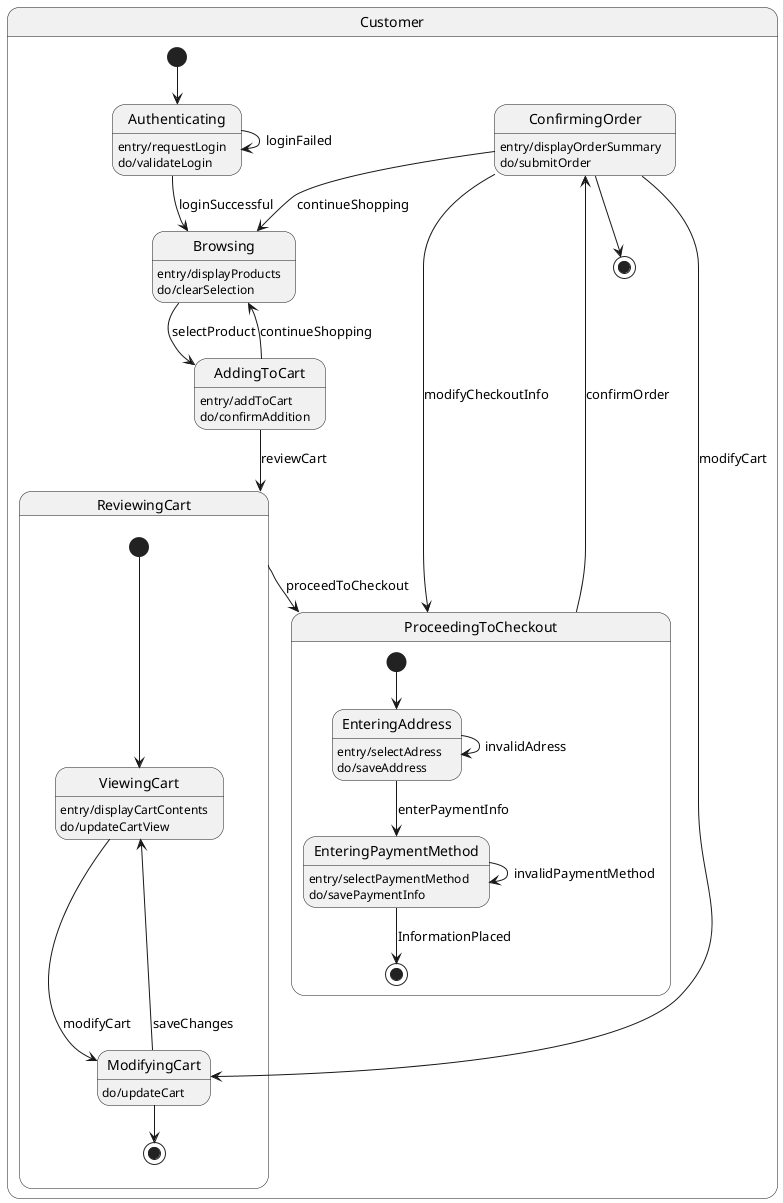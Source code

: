 @startuml
state “Customer” as User {
    [*] --> Authenticating
    Authenticating : entry/requestLogin
    Authenticating : do/validateLogin
    Authenticating --> Browsing : loginSuccessful
    Authenticating --> Authenticating : loginFailed
    Browsing : entry/displayProducts
    Browsing : do/clearSelection
    Browsing --> AddingToCart : selectProduct
    AddingToCart : entry/addToCart
    AddingToCart : do/confirmAddition
    AddingToCart --> Browsing : continueShopping
    AddingToCart --> ReviewingCart : reviewCart
    state ReviewingCart {
        [*] --> ViewingCart
        ViewingCart : entry/displayCartContents
        ViewingCart : do/updateCartView
        ViewingCart --> ModifyingCart : modifyCart
        ModifyingCart : do/updateCart
        ModifyingCart --> ViewingCart : saveChanges
        ModifyingCart --> [*]
    }
    ReviewingCart --> ProceedingToCheckout : proceedToCheckout
    state ProceedingToCheckout {
        [*] --> EnteringAddress
        EnteringAddress : entry/selectAdress
        EnteringAddress : do/saveAddress
        EnteringAddress --> EnteringAddress : invalidAdress
        EnteringAddress --> EnteringPaymentMethod : enterPaymentInfo
        EnteringPaymentMethod : entry/selectPaymentMethod
        EnteringPaymentMethod : do/savePaymentInfo
        EnteringPaymentMethod --> EnteringPaymentMethod : invalidPaymentMethod
        EnteringPaymentMethod --> [*] : InformationPlaced
    }
    ProceedingToCheckout --> ConfirmingOrder : confirmOrder
    ConfirmingOrder : entry/displayOrderSummary
    ConfirmingOrder : do/submitOrder
    ConfirmingOrder --> ProceedingToCheckout: modifyCheckoutInfo
    ConfirmingOrder --> ModifyingCart: modifyCart
    ConfirmingOrder --> Browsing : continueShopping
    ConfirmingOrder --> [*]
}
@enduml